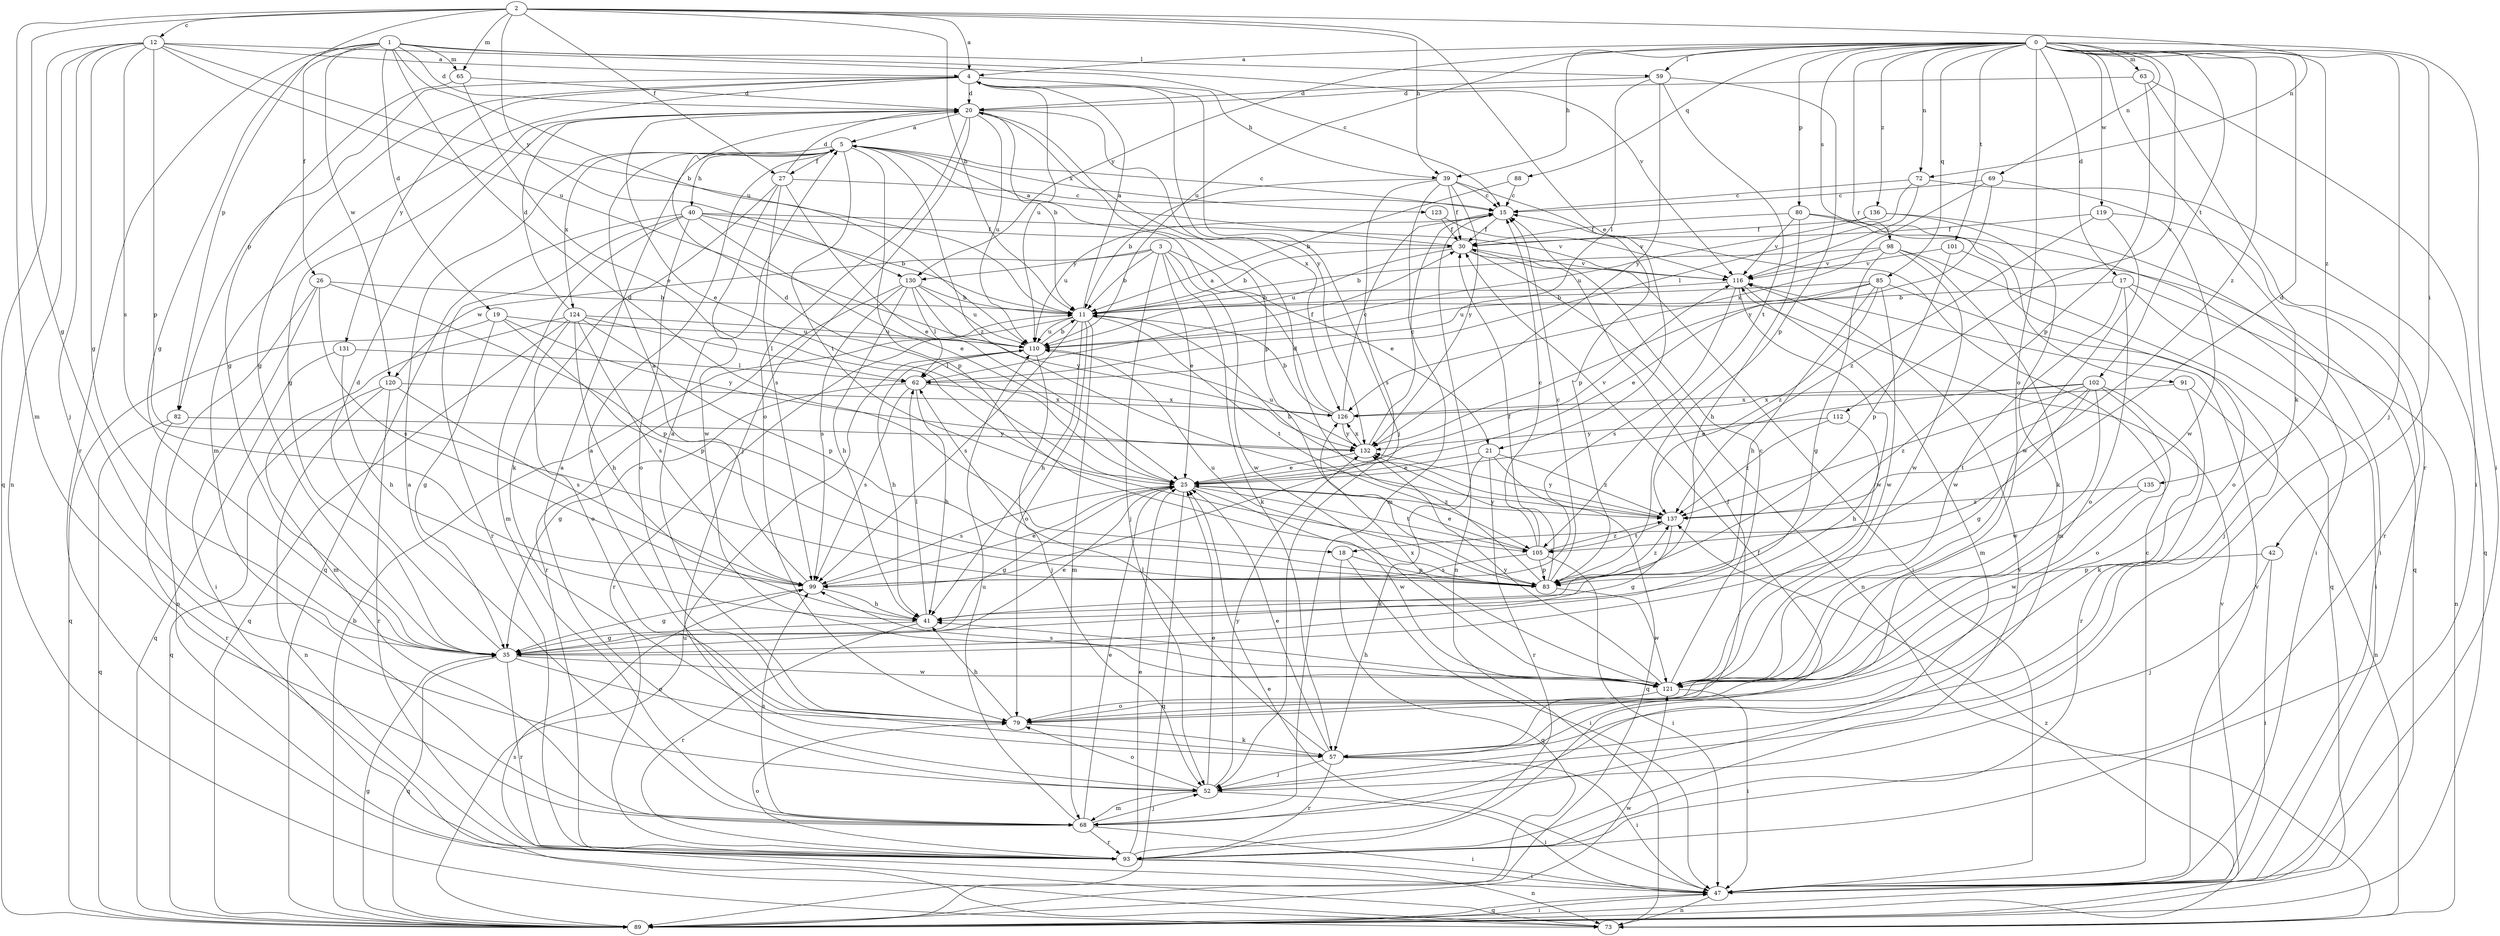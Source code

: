 strict digraph  {
0;
1;
2;
3;
4;
5;
11;
12;
15;
17;
18;
19;
20;
21;
25;
26;
27;
30;
35;
39;
40;
41;
42;
47;
52;
57;
59;
62;
63;
65;
68;
69;
72;
73;
79;
80;
82;
83;
85;
88;
89;
91;
93;
98;
99;
101;
102;
105;
110;
112;
116;
119;
120;
121;
123;
124;
126;
130;
131;
132;
135;
136;
137;
0 -> 4  [label=a];
0 -> 17  [label=d];
0 -> 18  [label=d];
0 -> 39  [label=h];
0 -> 42  [label=i];
0 -> 47  [label=i];
0 -> 52  [label=j];
0 -> 57  [label=k];
0 -> 59  [label=l];
0 -> 63  [label=m];
0 -> 69  [label=n];
0 -> 72  [label=n];
0 -> 79  [label=o];
0 -> 80  [label=p];
0 -> 85  [label=q];
0 -> 88  [label=q];
0 -> 91  [label=r];
0 -> 98  [label=s];
0 -> 101  [label=t];
0 -> 102  [label=t];
0 -> 110  [label=u];
0 -> 112  [label=v];
0 -> 119  [label=w];
0 -> 130  [label=y];
0 -> 135  [label=z];
0 -> 136  [label=z];
0 -> 137  [label=z];
1 -> 18  [label=d];
1 -> 19  [label=d];
1 -> 20  [label=d];
1 -> 26  [label=f];
1 -> 35  [label=g];
1 -> 59  [label=l];
1 -> 65  [label=m];
1 -> 93  [label=r];
1 -> 110  [label=u];
1 -> 116  [label=v];
1 -> 120  [label=w];
2 -> 4  [label=a];
2 -> 11  [label=b];
2 -> 12  [label=c];
2 -> 21  [label=e];
2 -> 27  [label=f];
2 -> 35  [label=g];
2 -> 39  [label=h];
2 -> 65  [label=m];
2 -> 68  [label=m];
2 -> 72  [label=n];
2 -> 82  [label=p];
2 -> 130  [label=y];
3 -> 11  [label=b];
3 -> 21  [label=e];
3 -> 25  [label=e];
3 -> 52  [label=j];
3 -> 57  [label=k];
3 -> 120  [label=w];
3 -> 121  [label=w];
3 -> 130  [label=y];
4 -> 20  [label=d];
4 -> 35  [label=g];
4 -> 39  [label=h];
4 -> 52  [label=j];
4 -> 68  [label=m];
4 -> 82  [label=p];
4 -> 110  [label=u];
4 -> 131  [label=y];
4 -> 132  [label=y];
5 -> 15  [label=c];
5 -> 27  [label=f];
5 -> 40  [label=h];
5 -> 83  [label=p];
5 -> 105  [label=t];
5 -> 123  [label=x];
5 -> 124  [label=x];
5 -> 137  [label=z];
11 -> 4  [label=a];
11 -> 41  [label=h];
11 -> 68  [label=m];
11 -> 79  [label=o];
11 -> 93  [label=r];
11 -> 99  [label=s];
11 -> 105  [label=t];
11 -> 110  [label=u];
12 -> 4  [label=a];
12 -> 11  [label=b];
12 -> 15  [label=c];
12 -> 35  [label=g];
12 -> 52  [label=j];
12 -> 73  [label=n];
12 -> 83  [label=p];
12 -> 89  [label=q];
12 -> 99  [label=s];
12 -> 110  [label=u];
15 -> 30  [label=f];
15 -> 73  [label=n];
15 -> 110  [label=u];
17 -> 11  [label=b];
17 -> 47  [label=i];
17 -> 73  [label=n];
17 -> 79  [label=o];
17 -> 121  [label=w];
18 -> 47  [label=i];
18 -> 83  [label=p];
18 -> 89  [label=q];
19 -> 35  [label=g];
19 -> 83  [label=p];
19 -> 89  [label=q];
19 -> 110  [label=u];
19 -> 132  [label=y];
20 -> 5  [label=a];
20 -> 11  [label=b];
20 -> 25  [label=e];
20 -> 35  [label=g];
20 -> 52  [label=j];
20 -> 79  [label=o];
20 -> 83  [label=p];
20 -> 110  [label=u];
20 -> 126  [label=x];
21 -> 25  [label=e];
21 -> 57  [label=k];
21 -> 89  [label=q];
21 -> 93  [label=r];
21 -> 137  [label=z];
25 -> 20  [label=d];
25 -> 35  [label=g];
25 -> 89  [label=q];
25 -> 99  [label=s];
25 -> 105  [label=t];
25 -> 116  [label=v];
25 -> 121  [label=w];
25 -> 137  [label=z];
26 -> 11  [label=b];
26 -> 47  [label=i];
26 -> 73  [label=n];
26 -> 83  [label=p];
26 -> 99  [label=s];
27 -> 15  [label=c];
27 -> 20  [label=d];
27 -> 25  [label=e];
27 -> 57  [label=k];
27 -> 99  [label=s];
27 -> 121  [label=w];
30 -> 5  [label=a];
30 -> 11  [label=b];
30 -> 47  [label=i];
30 -> 73  [label=n];
30 -> 110  [label=u];
30 -> 116  [label=v];
35 -> 20  [label=d];
35 -> 25  [label=e];
35 -> 79  [label=o];
35 -> 89  [label=q];
35 -> 93  [label=r];
35 -> 121  [label=w];
39 -> 11  [label=b];
39 -> 15  [label=c];
39 -> 30  [label=f];
39 -> 68  [label=m];
39 -> 83  [label=p];
39 -> 99  [label=s];
39 -> 132  [label=y];
40 -> 11  [label=b];
40 -> 25  [label=e];
40 -> 30  [label=f];
40 -> 68  [label=m];
40 -> 79  [label=o];
40 -> 89  [label=q];
40 -> 93  [label=r];
40 -> 116  [label=v];
41 -> 35  [label=g];
41 -> 62  [label=l];
41 -> 93  [label=r];
42 -> 47  [label=i];
42 -> 52  [label=j];
42 -> 83  [label=p];
47 -> 15  [label=c];
47 -> 25  [label=e];
47 -> 73  [label=n];
47 -> 89  [label=q];
47 -> 116  [label=v];
52 -> 5  [label=a];
52 -> 25  [label=e];
52 -> 47  [label=i];
52 -> 68  [label=m];
52 -> 79  [label=o];
52 -> 132  [label=y];
57 -> 5  [label=a];
57 -> 25  [label=e];
57 -> 30  [label=f];
57 -> 47  [label=i];
57 -> 52  [label=j];
57 -> 62  [label=l];
57 -> 93  [label=r];
59 -> 20  [label=d];
59 -> 62  [label=l];
59 -> 83  [label=p];
59 -> 105  [label=t];
59 -> 132  [label=y];
62 -> 30  [label=f];
62 -> 35  [label=g];
62 -> 41  [label=h];
62 -> 99  [label=s];
62 -> 126  [label=x];
63 -> 20  [label=d];
63 -> 47  [label=i];
63 -> 83  [label=p];
63 -> 93  [label=r];
65 -> 20  [label=d];
65 -> 25  [label=e];
65 -> 35  [label=g];
68 -> 5  [label=a];
68 -> 25  [label=e];
68 -> 47  [label=i];
68 -> 52  [label=j];
68 -> 93  [label=r];
68 -> 99  [label=s];
68 -> 110  [label=u];
69 -> 15  [label=c];
69 -> 121  [label=w];
69 -> 126  [label=x];
69 -> 132  [label=y];
72 -> 15  [label=c];
72 -> 62  [label=l];
72 -> 89  [label=q];
72 -> 116  [label=v];
73 -> 99  [label=s];
79 -> 5  [label=a];
79 -> 41  [label=h];
79 -> 57  [label=k];
80 -> 30  [label=f];
80 -> 41  [label=h];
80 -> 47  [label=i];
80 -> 89  [label=q];
80 -> 116  [label=v];
82 -> 89  [label=q];
82 -> 93  [label=r];
82 -> 132  [label=y];
83 -> 15  [label=c];
83 -> 20  [label=d];
83 -> 30  [label=f];
83 -> 110  [label=u];
83 -> 121  [label=w];
83 -> 137  [label=z];
85 -> 11  [label=b];
85 -> 25  [label=e];
85 -> 41  [label=h];
85 -> 52  [label=j];
85 -> 110  [label=u];
85 -> 121  [label=w];
85 -> 137  [label=z];
88 -> 11  [label=b];
88 -> 15  [label=c];
89 -> 11  [label=b];
89 -> 35  [label=g];
89 -> 47  [label=i];
89 -> 110  [label=u];
89 -> 116  [label=v];
89 -> 121  [label=w];
89 -> 137  [label=z];
91 -> 73  [label=n];
91 -> 93  [label=r];
91 -> 126  [label=x];
93 -> 25  [label=e];
93 -> 30  [label=f];
93 -> 47  [label=i];
93 -> 73  [label=n];
93 -> 79  [label=o];
93 -> 116  [label=v];
98 -> 11  [label=b];
98 -> 35  [label=g];
98 -> 68  [label=m];
98 -> 89  [label=q];
98 -> 116  [label=v];
98 -> 121  [label=w];
99 -> 5  [label=a];
99 -> 25  [label=e];
99 -> 35  [label=g];
99 -> 41  [label=h];
101 -> 79  [label=o];
101 -> 83  [label=p];
101 -> 116  [label=v];
102 -> 25  [label=e];
102 -> 35  [label=g];
102 -> 57  [label=k];
102 -> 79  [label=o];
102 -> 105  [label=t];
102 -> 121  [label=w];
102 -> 126  [label=x];
102 -> 137  [label=z];
105 -> 15  [label=c];
105 -> 25  [label=e];
105 -> 47  [label=i];
105 -> 83  [label=p];
105 -> 99  [label=s];
105 -> 132  [label=y];
105 -> 137  [label=z];
110 -> 11  [label=b];
110 -> 41  [label=h];
110 -> 52  [label=j];
110 -> 62  [label=l];
112 -> 41  [label=h];
112 -> 132  [label=y];
112 -> 137  [label=z];
116 -> 11  [label=b];
116 -> 68  [label=m];
116 -> 99  [label=s];
116 -> 121  [label=w];
119 -> 30  [label=f];
119 -> 93  [label=r];
119 -> 121  [label=w];
119 -> 137  [label=z];
120 -> 73  [label=n];
120 -> 89  [label=q];
120 -> 93  [label=r];
120 -> 99  [label=s];
120 -> 126  [label=x];
121 -> 15  [label=c];
121 -> 41  [label=h];
121 -> 47  [label=i];
121 -> 79  [label=o];
121 -> 99  [label=s];
121 -> 126  [label=x];
121 -> 132  [label=y];
123 -> 30  [label=f];
123 -> 116  [label=v];
124 -> 20  [label=d];
124 -> 41  [label=h];
124 -> 62  [label=l];
124 -> 68  [label=m];
124 -> 79  [label=o];
124 -> 83  [label=p];
124 -> 89  [label=q];
124 -> 99  [label=s];
124 -> 110  [label=u];
126 -> 5  [label=a];
126 -> 11  [label=b];
126 -> 15  [label=c];
126 -> 132  [label=y];
130 -> 11  [label=b];
130 -> 41  [label=h];
130 -> 62  [label=l];
130 -> 93  [label=r];
130 -> 99  [label=s];
130 -> 110  [label=u];
130 -> 132  [label=y];
131 -> 41  [label=h];
131 -> 62  [label=l];
131 -> 89  [label=q];
132 -> 15  [label=c];
132 -> 25  [label=e];
132 -> 110  [label=u];
132 -> 126  [label=x];
135 -> 121  [label=w];
135 -> 137  [label=z];
136 -> 30  [label=f];
136 -> 47  [label=i];
136 -> 57  [label=k];
136 -> 110  [label=u];
137 -> 11  [label=b];
137 -> 35  [label=g];
137 -> 105  [label=t];
137 -> 132  [label=y];
}
